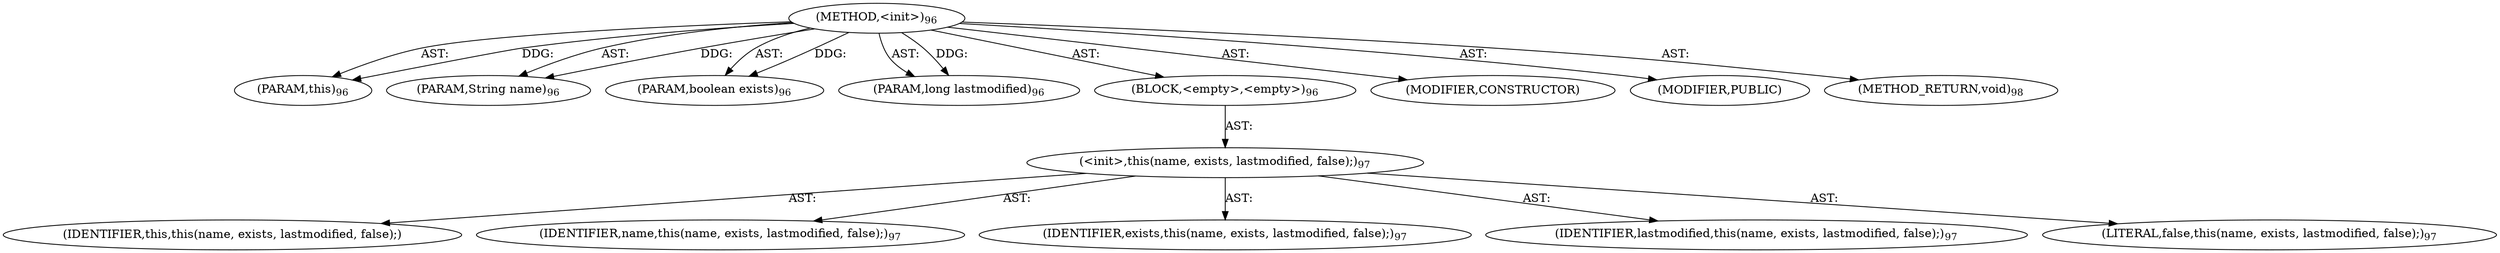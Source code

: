 digraph "&lt;init&gt;" {  
"111669149698" [label = <(METHOD,&lt;init&gt;)<SUB>96</SUB>> ]
"115964116998" [label = <(PARAM,this)<SUB>96</SUB>> ]
"115964117001" [label = <(PARAM,String name)<SUB>96</SUB>> ]
"115964117002" [label = <(PARAM,boolean exists)<SUB>96</SUB>> ]
"115964117003" [label = <(PARAM,long lastmodified)<SUB>96</SUB>> ]
"25769803778" [label = <(BLOCK,&lt;empty&gt;,&lt;empty&gt;)<SUB>96</SUB>> ]
"30064771073" [label = <(&lt;init&gt;,this(name, exists, lastmodified, false);)<SUB>97</SUB>> ]
"68719476742" [label = <(IDENTIFIER,this,this(name, exists, lastmodified, false);)> ]
"68719476748" [label = <(IDENTIFIER,name,this(name, exists, lastmodified, false);)<SUB>97</SUB>> ]
"68719476749" [label = <(IDENTIFIER,exists,this(name, exists, lastmodified, false);)<SUB>97</SUB>> ]
"68719476750" [label = <(IDENTIFIER,lastmodified,this(name, exists, lastmodified, false);)<SUB>97</SUB>> ]
"90194313219" [label = <(LITERAL,false,this(name, exists, lastmodified, false);)<SUB>97</SUB>> ]
"133143986184" [label = <(MODIFIER,CONSTRUCTOR)> ]
"133143986185" [label = <(MODIFIER,PUBLIC)> ]
"128849018882" [label = <(METHOD_RETURN,void)<SUB>98</SUB>> ]
  "111669149698" -> "115964116998"  [ label = "AST: "] 
  "111669149698" -> "115964117001"  [ label = "AST: "] 
  "111669149698" -> "115964117002"  [ label = "AST: "] 
  "111669149698" -> "115964117003"  [ label = "AST: "] 
  "111669149698" -> "25769803778"  [ label = "AST: "] 
  "111669149698" -> "133143986184"  [ label = "AST: "] 
  "111669149698" -> "133143986185"  [ label = "AST: "] 
  "111669149698" -> "128849018882"  [ label = "AST: "] 
  "25769803778" -> "30064771073"  [ label = "AST: "] 
  "30064771073" -> "68719476742"  [ label = "AST: "] 
  "30064771073" -> "68719476748"  [ label = "AST: "] 
  "30064771073" -> "68719476749"  [ label = "AST: "] 
  "30064771073" -> "68719476750"  [ label = "AST: "] 
  "30064771073" -> "90194313219"  [ label = "AST: "] 
  "111669149698" -> "115964116998"  [ label = "DDG: "] 
  "111669149698" -> "115964117001"  [ label = "DDG: "] 
  "111669149698" -> "115964117002"  [ label = "DDG: "] 
  "111669149698" -> "115964117003"  [ label = "DDG: "] 
}
